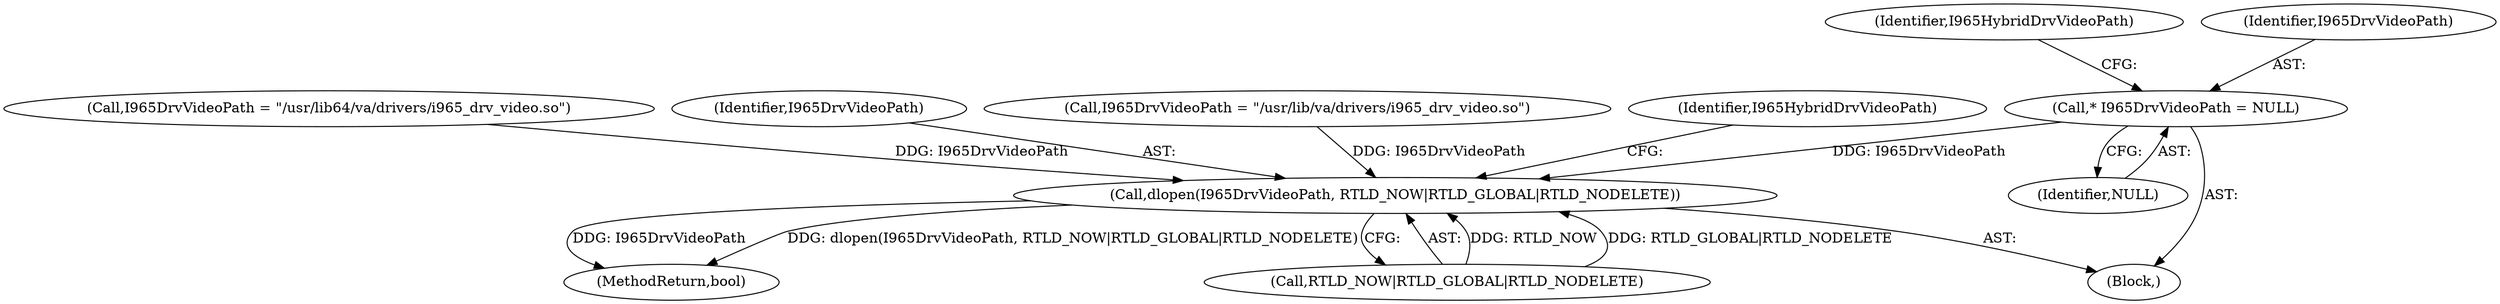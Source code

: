 digraph "0_Chrome_27c68f543e5eba779902447445dfb05ec3f5bf75_9@pointer" {
"1000126" [label="(Call,* I965DrvVideoPath = NULL)"];
"1000149" [label="(Call,dlopen(I965DrvVideoPath, RTLD_NOW|RTLD_GLOBAL|RTLD_NODELETE))"];
"1000136" [label="(Call,I965DrvVideoPath = \"/usr/lib64/va/drivers/i965_drv_video.so\")"];
"1000181" [label="(MethodReturn,bool)"];
"1000131" [label="(Identifier,I965HybridDrvVideoPath)"];
"1000150" [label="(Identifier,I965DrvVideoPath)"];
"1000127" [label="(Identifier,I965DrvVideoPath)"];
"1000128" [label="(Identifier,NULL)"];
"1000124" [label="(Block,)"];
"1000149" [label="(Call,dlopen(I965DrvVideoPath, RTLD_NOW|RTLD_GLOBAL|RTLD_NODELETE))"];
"1000126" [label="(Call,* I965DrvVideoPath = NULL)"];
"1000146" [label="(Call,I965DrvVideoPath = \"/usr/lib/va/drivers/i965_drv_video.so\")"];
"1000151" [label="(Call,RTLD_NOW|RTLD_GLOBAL|RTLD_NODELETE)"];
"1000157" [label="(Identifier,I965HybridDrvVideoPath)"];
"1000126" -> "1000124"  [label="AST: "];
"1000126" -> "1000128"  [label="CFG: "];
"1000127" -> "1000126"  [label="AST: "];
"1000128" -> "1000126"  [label="AST: "];
"1000131" -> "1000126"  [label="CFG: "];
"1000126" -> "1000149"  [label="DDG: I965DrvVideoPath"];
"1000149" -> "1000124"  [label="AST: "];
"1000149" -> "1000151"  [label="CFG: "];
"1000150" -> "1000149"  [label="AST: "];
"1000151" -> "1000149"  [label="AST: "];
"1000157" -> "1000149"  [label="CFG: "];
"1000149" -> "1000181"  [label="DDG: dlopen(I965DrvVideoPath, RTLD_NOW|RTLD_GLOBAL|RTLD_NODELETE)"];
"1000149" -> "1000181"  [label="DDG: I965DrvVideoPath"];
"1000146" -> "1000149"  [label="DDG: I965DrvVideoPath"];
"1000136" -> "1000149"  [label="DDG: I965DrvVideoPath"];
"1000151" -> "1000149"  [label="DDG: RTLD_NOW"];
"1000151" -> "1000149"  [label="DDG: RTLD_GLOBAL|RTLD_NODELETE"];
}
